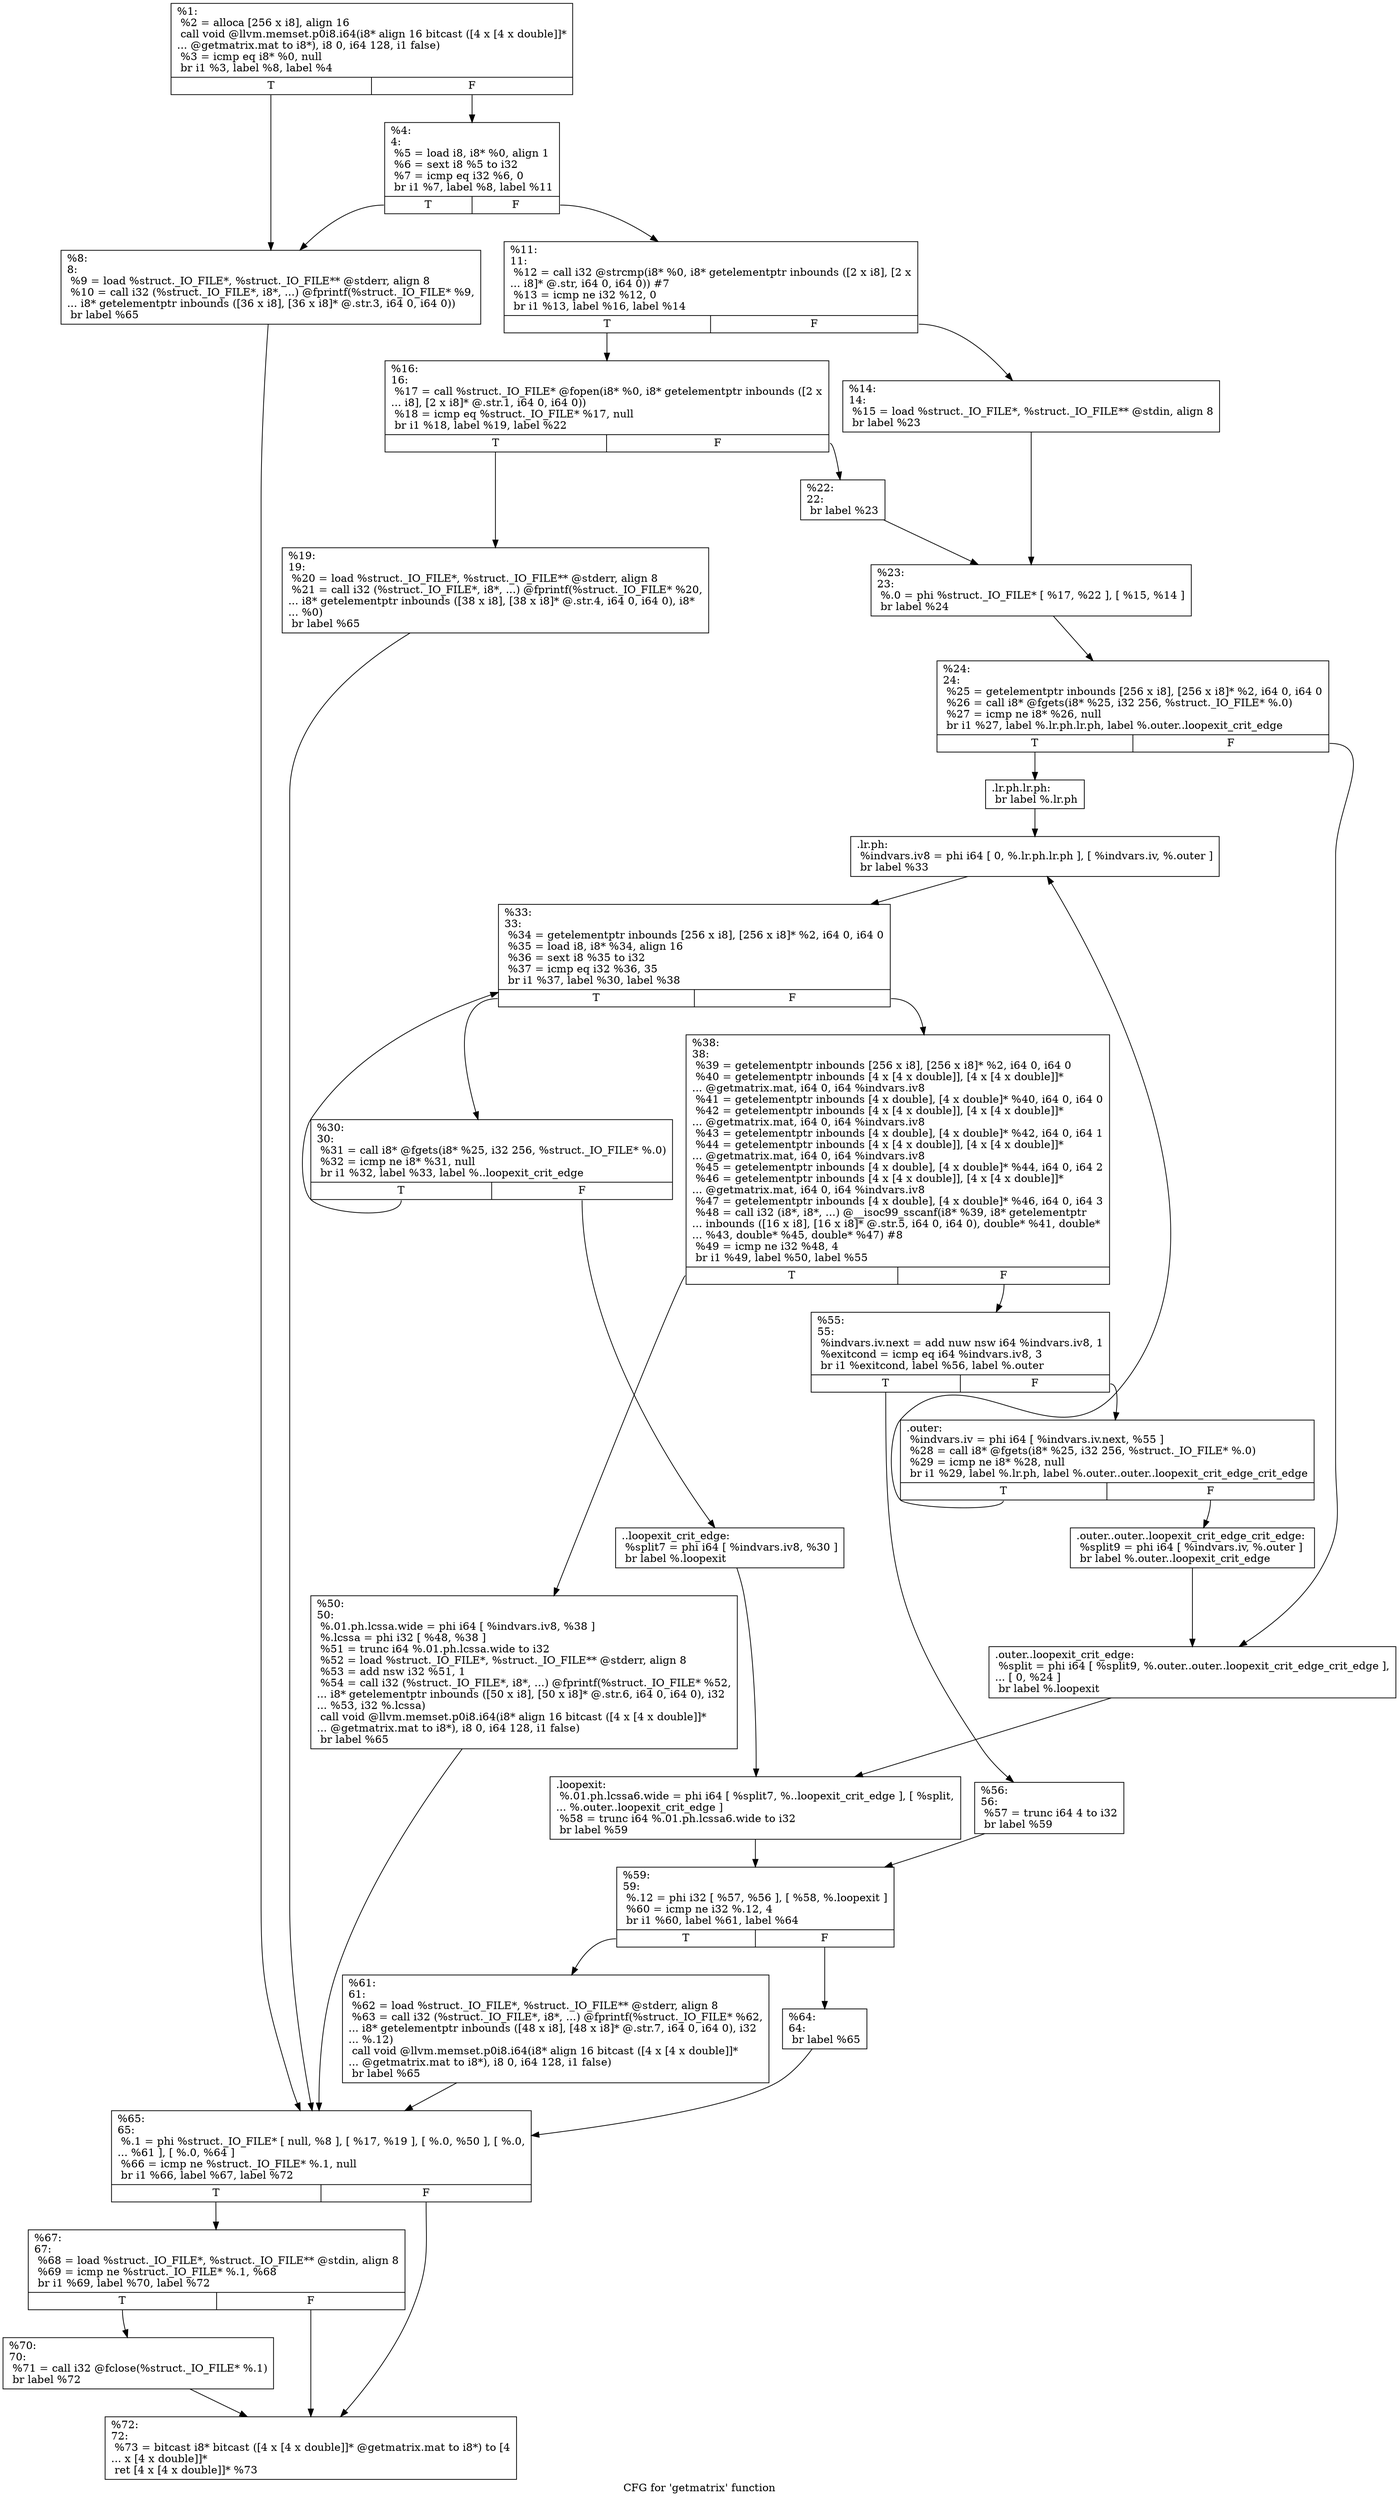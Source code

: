 digraph "CFG for 'getmatrix' function" {
	label="CFG for 'getmatrix' function";

	Node0x14cb130 [shape=record,label="{%1:\l  %2 = alloca [256 x i8], align 16\l  call void @llvm.memset.p0i8.i64(i8* align 16 bitcast ([4 x [4 x double]]*\l... @getmatrix.mat to i8*), i8 0, i64 128, i1 false)\l  %3 = icmp eq i8* %0, null\l  br i1 %3, label %8, label %4\l|{<s0>T|<s1>F}}"];
	Node0x14cb130:s0 -> Node0x14cb740;
	Node0x14cb130:s1 -> Node0x14cb790;
	Node0x14cb790 [shape=record,label="{%4:\l4:                                                \l  %5 = load i8, i8* %0, align 1\l  %6 = sext i8 %5 to i32\l  %7 = icmp eq i32 %6, 0\l  br i1 %7, label %8, label %11\l|{<s0>T|<s1>F}}"];
	Node0x14cb790:s0 -> Node0x14cb740;
	Node0x14cb790:s1 -> Node0x14cb9f0;
	Node0x14cb740 [shape=record,label="{%8:\l8:                                                \l  %9 = load %struct._IO_FILE*, %struct._IO_FILE** @stderr, align 8\l  %10 = call i32 (%struct._IO_FILE*, i8*, ...) @fprintf(%struct._IO_FILE* %9,\l... i8* getelementptr inbounds ([36 x i8], [36 x i8]* @.str.3, i64 0, i64 0))\l  br label %65\l}"];
	Node0x14cb740 -> Node0x14cbd00;
	Node0x14cb9f0 [shape=record,label="{%11:\l11:                                               \l  %12 = call i32 @strcmp(i8* %0, i8* getelementptr inbounds ([2 x i8], [2 x\l... i8]* @.str, i64 0, i64 0)) #7\l  %13 = icmp ne i32 %12, 0\l  br i1 %13, label %16, label %14\l|{<s0>T|<s1>F}}"];
	Node0x14cb9f0:s0 -> Node0x14cbf50;
	Node0x14cb9f0:s1 -> Node0x14d5f40;
	Node0x14d5f40 [shape=record,label="{%14:\l14:                                               \l  %15 = load %struct._IO_FILE*, %struct._IO_FILE** @stdin, align 8\l  br label %23\l}"];
	Node0x14d5f40 -> Node0x14d6080;
	Node0x14cbf50 [shape=record,label="{%16:\l16:                                               \l  %17 = call %struct._IO_FILE* @fopen(i8* %0, i8* getelementptr inbounds ([2 x\l... i8], [2 x i8]* @.str.1, i64 0, i64 0))\l  %18 = icmp eq %struct._IO_FILE* %17, null\l  br i1 %18, label %19, label %22\l|{<s0>T|<s1>F}}"];
	Node0x14cbf50:s0 -> Node0x14d6290;
	Node0x14cbf50:s1 -> Node0x14d62e0;
	Node0x14d6290 [shape=record,label="{%19:\l19:                                               \l  %20 = load %struct._IO_FILE*, %struct._IO_FILE** @stderr, align 8\l  %21 = call i32 (%struct._IO_FILE*, i8*, ...) @fprintf(%struct._IO_FILE* %20,\l... i8* getelementptr inbounds ([38 x i8], [38 x i8]* @.str.4, i64 0, i64 0), i8*\l... %0)\l  br label %65\l}"];
	Node0x14d6290 -> Node0x14cbd00;
	Node0x14d62e0 [shape=record,label="{%22:\l22:                                               \l  br label %23\l}"];
	Node0x14d62e0 -> Node0x14d6080;
	Node0x14d6080 [shape=record,label="{%23:\l23:                                               \l  %.0 = phi %struct._IO_FILE* [ %17, %22 ], [ %15, %14 ]\l  br label %24\l}"];
	Node0x14d6080 -> Node0x14d6750;
	Node0x14d6750 [shape=record,label="{%24:\l24:                                               \l  %25 = getelementptr inbounds [256 x i8], [256 x i8]* %2, i64 0, i64 0\l  %26 = call i8* @fgets(i8* %25, i32 256, %struct._IO_FILE* %.0)\l  %27 = icmp ne i8* %26, null\l  br i1 %27, label %.lr.ph.lr.ph, label %.outer..loopexit_crit_edge\l|{<s0>T|<s1>F}}"];
	Node0x14d6750:s0 -> Node0x14d6b20;
	Node0x14d6750:s1 -> Node0x14d6c30;
	Node0x14d6b20 [shape=record,label="{.lr.ph.lr.ph:                                     \l  br label %.lr.ph\l}"];
	Node0x14d6b20 -> Node0x14d6da0;
	Node0x14d6e50 [shape=record,label="{.outer:                                           \l  %indvars.iv = phi i64 [ %indvars.iv.next, %55 ]\l  %28 = call i8* @fgets(i8* %25, i32 256, %struct._IO_FILE* %.0)\l  %29 = icmp ne i8* %28, null\l  br i1 %29, label %.lr.ph, label %.outer..outer..loopexit_crit_edge_crit_edge\l|{<s0>T|<s1>F}}"];
	Node0x14d6e50:s0 -> Node0x14d6da0;
	Node0x14d6e50:s1 -> Node0x14d7230;
	Node0x14d6da0 [shape=record,label="{.lr.ph:                                           \l  %indvars.iv8 = phi i64 [ 0, %.lr.ph.lr.ph ], [ %indvars.iv, %.outer ]\l  br label %33\l}"];
	Node0x14d6da0 -> Node0x14d74a0;
	Node0x14d74f0 [shape=record,label="{%30:\l30:                                               \l  %31 = call i8* @fgets(i8* %25, i32 256, %struct._IO_FILE* %.0)\l  %32 = icmp ne i8* %31, null\l  br i1 %32, label %33, label %..loopexit_crit_edge\l|{<s0>T|<s1>F}}"];
	Node0x14d74f0:s0 -> Node0x14d74a0;
	Node0x14d74f0:s1 -> Node0x14d7720;
	Node0x14d74a0 [shape=record,label="{%33:\l33:                                               \l  %34 = getelementptr inbounds [256 x i8], [256 x i8]* %2, i64 0, i64 0\l  %35 = load i8, i8* %34, align 16\l  %36 = sext i8 %35 to i32\l  %37 = icmp eq i32 %36, 35\l  br i1 %37, label %30, label %38\l|{<s0>T|<s1>F}}"];
	Node0x14d74a0:s0 -> Node0x14d74f0;
	Node0x14d74a0:s1 -> Node0x14d7a60;
	Node0x14d7a60 [shape=record,label="{%38:\l38:                                               \l  %39 = getelementptr inbounds [256 x i8], [256 x i8]* %2, i64 0, i64 0\l  %40 = getelementptr inbounds [4 x [4 x double]], [4 x [4 x double]]*\l... @getmatrix.mat, i64 0, i64 %indvars.iv8\l  %41 = getelementptr inbounds [4 x double], [4 x double]* %40, i64 0, i64 0\l  %42 = getelementptr inbounds [4 x [4 x double]], [4 x [4 x double]]*\l... @getmatrix.mat, i64 0, i64 %indvars.iv8\l  %43 = getelementptr inbounds [4 x double], [4 x double]* %42, i64 0, i64 1\l  %44 = getelementptr inbounds [4 x [4 x double]], [4 x [4 x double]]*\l... @getmatrix.mat, i64 0, i64 %indvars.iv8\l  %45 = getelementptr inbounds [4 x double], [4 x double]* %44, i64 0, i64 2\l  %46 = getelementptr inbounds [4 x [4 x double]], [4 x [4 x double]]*\l... @getmatrix.mat, i64 0, i64 %indvars.iv8\l  %47 = getelementptr inbounds [4 x double], [4 x double]* %46, i64 0, i64 3\l  %48 = call i32 (i8*, i8*, ...) @__isoc99_sscanf(i8* %39, i8* getelementptr\l... inbounds ([16 x i8], [16 x i8]* @.str.5, i64 0, i64 0), double* %41, double*\l... %43, double* %45, double* %47) #8\l  %49 = icmp ne i32 %48, 4\l  br i1 %49, label %50, label %55\l|{<s0>T|<s1>F}}"];
	Node0x14d7a60:s0 -> Node0x14d8370;
	Node0x14d7a60:s1 -> Node0x14d6f50;
	Node0x14d8370 [shape=record,label="{%50:\l50:                                               \l  %.01.ph.lcssa.wide = phi i64 [ %indvars.iv8, %38 ]\l  %.lcssa = phi i32 [ %48, %38 ]\l  %51 = trunc i64 %.01.ph.lcssa.wide to i32\l  %52 = load %struct._IO_FILE*, %struct._IO_FILE** @stderr, align 8\l  %53 = add nsw i32 %51, 1\l  %54 = call i32 (%struct._IO_FILE*, i8*, ...) @fprintf(%struct._IO_FILE* %52,\l... i8* getelementptr inbounds ([50 x i8], [50 x i8]* @.str.6, i64 0, i64 0), i32\l... %53, i32 %.lcssa)\l  call void @llvm.memset.p0i8.i64(i8* align 16 bitcast ([4 x [4 x double]]*\l... @getmatrix.mat to i8*), i8 0, i64 128, i1 false)\l  br label %65\l}"];
	Node0x14d8370 -> Node0x14cbd00;
	Node0x14d6f50 [shape=record,label="{%55:\l55:                                               \l  %indvars.iv.next = add nuw nsw i64 %indvars.iv8, 1\l  %exitcond = icmp eq i64 %indvars.iv8, 3\l  br i1 %exitcond, label %56, label %.outer\l|{<s0>T|<s1>F}}"];
	Node0x14d6f50:s0 -> Node0x14d6670;
	Node0x14d6f50:s1 -> Node0x14d6e50;
	Node0x14d6670 [shape=record,label="{%56:\l56:                                               \l  %57 = trunc i64 4 to i32\l  br label %59\l}"];
	Node0x14d6670 -> Node0x14d8cf0;
	Node0x14d7230 [shape=record,label="{.outer..outer..loopexit_crit_edge_crit_edge:      \l  %split9 = phi i64 [ %indvars.iv, %.outer ]\l  br label %.outer..loopexit_crit_edge\l}"];
	Node0x14d7230 -> Node0x14d6c30;
	Node0x14d6c30 [shape=record,label="{.outer..loopexit_crit_edge:                       \l  %split = phi i64 [ %split9, %.outer..outer..loopexit_crit_edge_crit_edge ],\l... [ 0, %24 ]\l  br label %.loopexit\l}"];
	Node0x14d6c30 -> Node0x14d8e90;
	Node0x14d7720 [shape=record,label="{..loopexit_crit_edge:                             \l  %split7 = phi i64 [ %indvars.iv8, %30 ]\l  br label %.loopexit\l}"];
	Node0x14d7720 -> Node0x14d8e90;
	Node0x14d8e90 [shape=record,label="{.loopexit:                                        \l  %.01.ph.lcssa6.wide = phi i64 [ %split7, %..loopexit_crit_edge ], [ %split,\l... %.outer..loopexit_crit_edge ]\l  %58 = trunc i64 %.01.ph.lcssa6.wide to i32\l  br label %59\l}"];
	Node0x14d8e90 -> Node0x14d8cf0;
	Node0x14d8cf0 [shape=record,label="{%59:\l59:                                               \l  %.12 = phi i32 [ %57, %56 ], [ %58, %.loopexit ]\l  %60 = icmp ne i32 %.12, 4\l  br i1 %60, label %61, label %64\l|{<s0>T|<s1>F}}"];
	Node0x14d8cf0:s0 -> Node0x14d9250;
	Node0x14d8cf0:s1 -> Node0x14d92a0;
	Node0x14d9250 [shape=record,label="{%61:\l61:                                               \l  %62 = load %struct._IO_FILE*, %struct._IO_FILE** @stderr, align 8\l  %63 = call i32 (%struct._IO_FILE*, i8*, ...) @fprintf(%struct._IO_FILE* %62,\l... i8* getelementptr inbounds ([48 x i8], [48 x i8]* @.str.7, i64 0, i64 0), i32\l... %.12)\l  call void @llvm.memset.p0i8.i64(i8* align 16 bitcast ([4 x [4 x double]]*\l... @getmatrix.mat to i8*), i8 0, i64 128, i1 false)\l  br label %65\l}"];
	Node0x14d9250 -> Node0x14cbd00;
	Node0x14d92a0 [shape=record,label="{%64:\l64:                                               \l  br label %65\l}"];
	Node0x14d92a0 -> Node0x14cbd00;
	Node0x14cbd00 [shape=record,label="{%65:\l65:                                               \l  %.1 = phi %struct._IO_FILE* [ null, %8 ], [ %17, %19 ], [ %.0, %50 ], [ %.0,\l... %61 ], [ %.0, %64 ]\l  %66 = icmp ne %struct._IO_FILE* %.1, null\l  br i1 %66, label %67, label %72\l|{<s0>T|<s1>F}}"];
	Node0x14cbd00:s0 -> Node0x14d98f0;
	Node0x14cbd00:s1 -> Node0x14d9940;
	Node0x14d98f0 [shape=record,label="{%67:\l67:                                               \l  %68 = load %struct._IO_FILE*, %struct._IO_FILE** @stdin, align 8\l  %69 = icmp ne %struct._IO_FILE* %.1, %68\l  br i1 %69, label %70, label %72\l|{<s0>T|<s1>F}}"];
	Node0x14d98f0:s0 -> Node0x14d9af0;
	Node0x14d98f0:s1 -> Node0x14d9940;
	Node0x14d9af0 [shape=record,label="{%70:\l70:                                               \l  %71 = call i32 @fclose(%struct._IO_FILE* %.1)\l  br label %72\l}"];
	Node0x14d9af0 -> Node0x14d9940;
	Node0x14d9940 [shape=record,label="{%72:\l72:                                               \l  %73 = bitcast i8* bitcast ([4 x [4 x double]]* @getmatrix.mat to i8*) to [4\l... x [4 x double]]*\l  ret [4 x [4 x double]]* %73\l}"];
}
